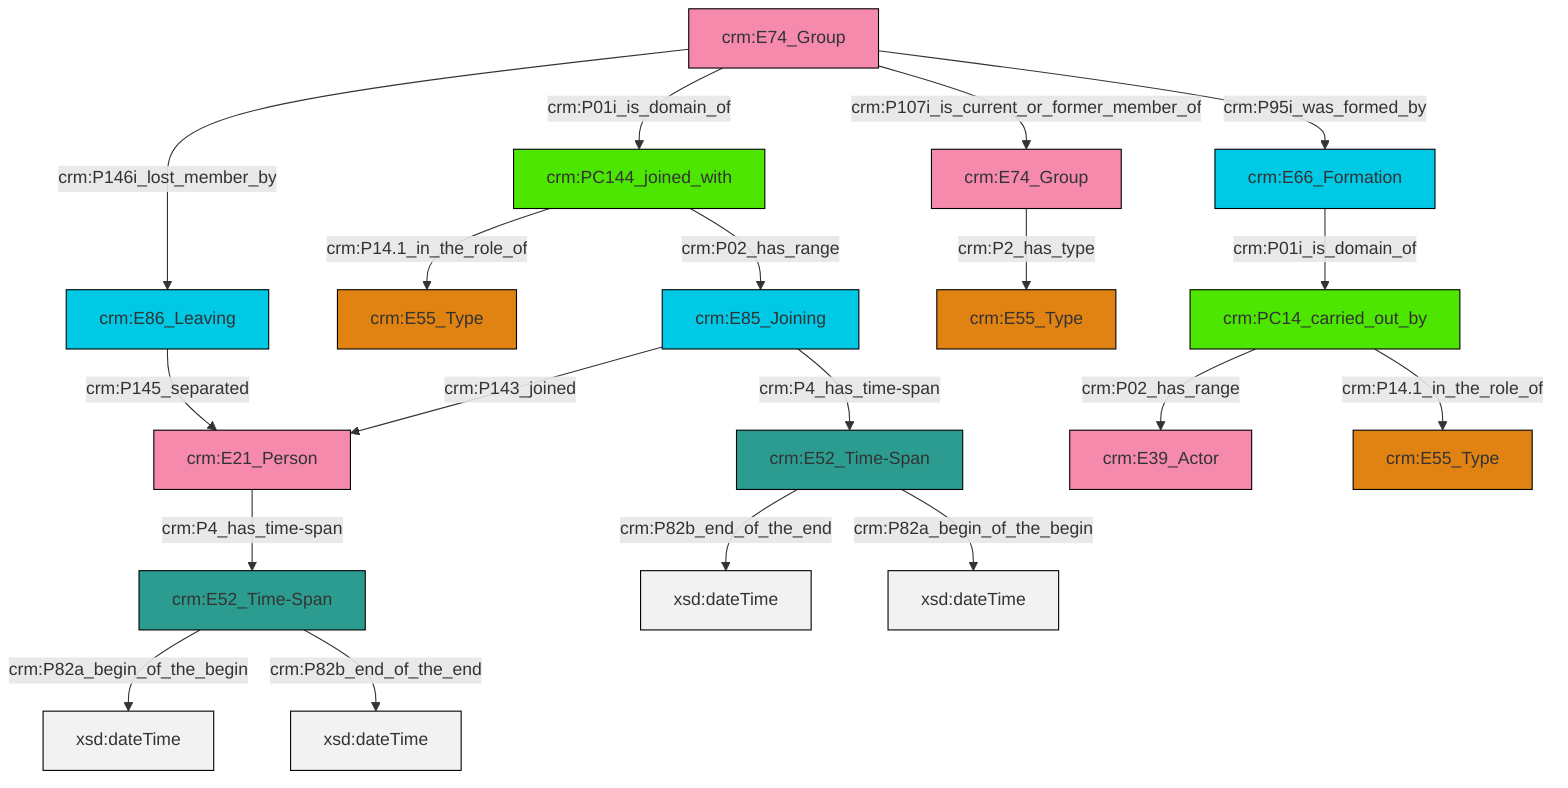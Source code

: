 graph TD
classDef Literal fill:#f2f2f2,stroke:#000000;
classDef CRM_Entity fill:#FFFFFF,stroke:#000000;
classDef Temporal_Entity fill:#00C9E6, stroke:#000000;
classDef Type fill:#E18312, stroke:#000000;
classDef Time-Span fill:#2C9C91, stroke:#000000;
classDef Appellation fill:#FFEB7F, stroke:#000000;
classDef Place fill:#008836, stroke:#000000;
classDef Persistent_Item fill:#B266B2, stroke:#000000;
classDef Conceptual_Object fill:#FFD700, stroke:#000000;
classDef Physical_Thing fill:#D2B48C, stroke:#000000;
classDef Actor fill:#f58aad, stroke:#000000;
classDef PC_Classes fill:#4ce600, stroke:#000000;
classDef Multi fill:#cccccc,stroke:#000000;

0["crm:E86_Leaving"]:::Temporal_Entity -->|crm:P145_separated| 1["crm:E21_Person"]:::Actor
2["crm:E52_Time-Span"]:::Time-Span -->|crm:P82b_end_of_the_end| 3[xsd:dateTime]:::Literal
4["crm:E52_Time-Span"]:::Time-Span -->|crm:P82a_begin_of_the_begin| 6[xsd:dateTime]:::Literal
7["crm:E74_Group"]:::Actor -->|crm:P146i_lost_member_by| 0["crm:E86_Leaving"]:::Temporal_Entity
14["crm:E85_Joining"]:::Temporal_Entity -->|crm:P143_joined| 1["crm:E21_Person"]:::Actor
15["crm:PC14_carried_out_by"]:::PC_Classes -->|crm:P02_has_range| 16["crm:E39_Actor"]:::Actor
7["crm:E74_Group"]:::Actor -->|crm:P01i_is_domain_of| 18["crm:PC144_joined_with"]:::PC_Classes
15["crm:PC14_carried_out_by"]:::PC_Classes -->|crm:P14.1_in_the_role_of| 19["crm:E55_Type"]:::Type
1["crm:E21_Person"]:::Actor -->|crm:P4_has_time-span| 4["crm:E52_Time-Span"]:::Time-Span
9["crm:E66_Formation"]:::Temporal_Entity -->|crm:P01i_is_domain_of| 15["crm:PC14_carried_out_by"]:::PC_Classes
7["crm:E74_Group"]:::Actor -->|crm:P107i_is_current_or_former_member_of| 28["crm:E74_Group"]:::Actor
2["crm:E52_Time-Span"]:::Time-Span -->|crm:P82a_begin_of_the_begin| 29[xsd:dateTime]:::Literal
7["crm:E74_Group"]:::Actor -->|crm:P95i_was_formed_by| 9["crm:E66_Formation"]:::Temporal_Entity
14["crm:E85_Joining"]:::Temporal_Entity -->|crm:P4_has_time-span| 2["crm:E52_Time-Span"]:::Time-Span
4["crm:E52_Time-Span"]:::Time-Span -->|crm:P82b_end_of_the_end| 31[xsd:dateTime]:::Literal
28["crm:E74_Group"]:::Actor -->|crm:P2_has_type| 12["crm:E55_Type"]:::Type
18["crm:PC144_joined_with"]:::PC_Classes -->|crm:P14.1_in_the_role_of| 26["crm:E55_Type"]:::Type
18["crm:PC144_joined_with"]:::PC_Classes -->|crm:P02_has_range| 14["crm:E85_Joining"]:::Temporal_Entity